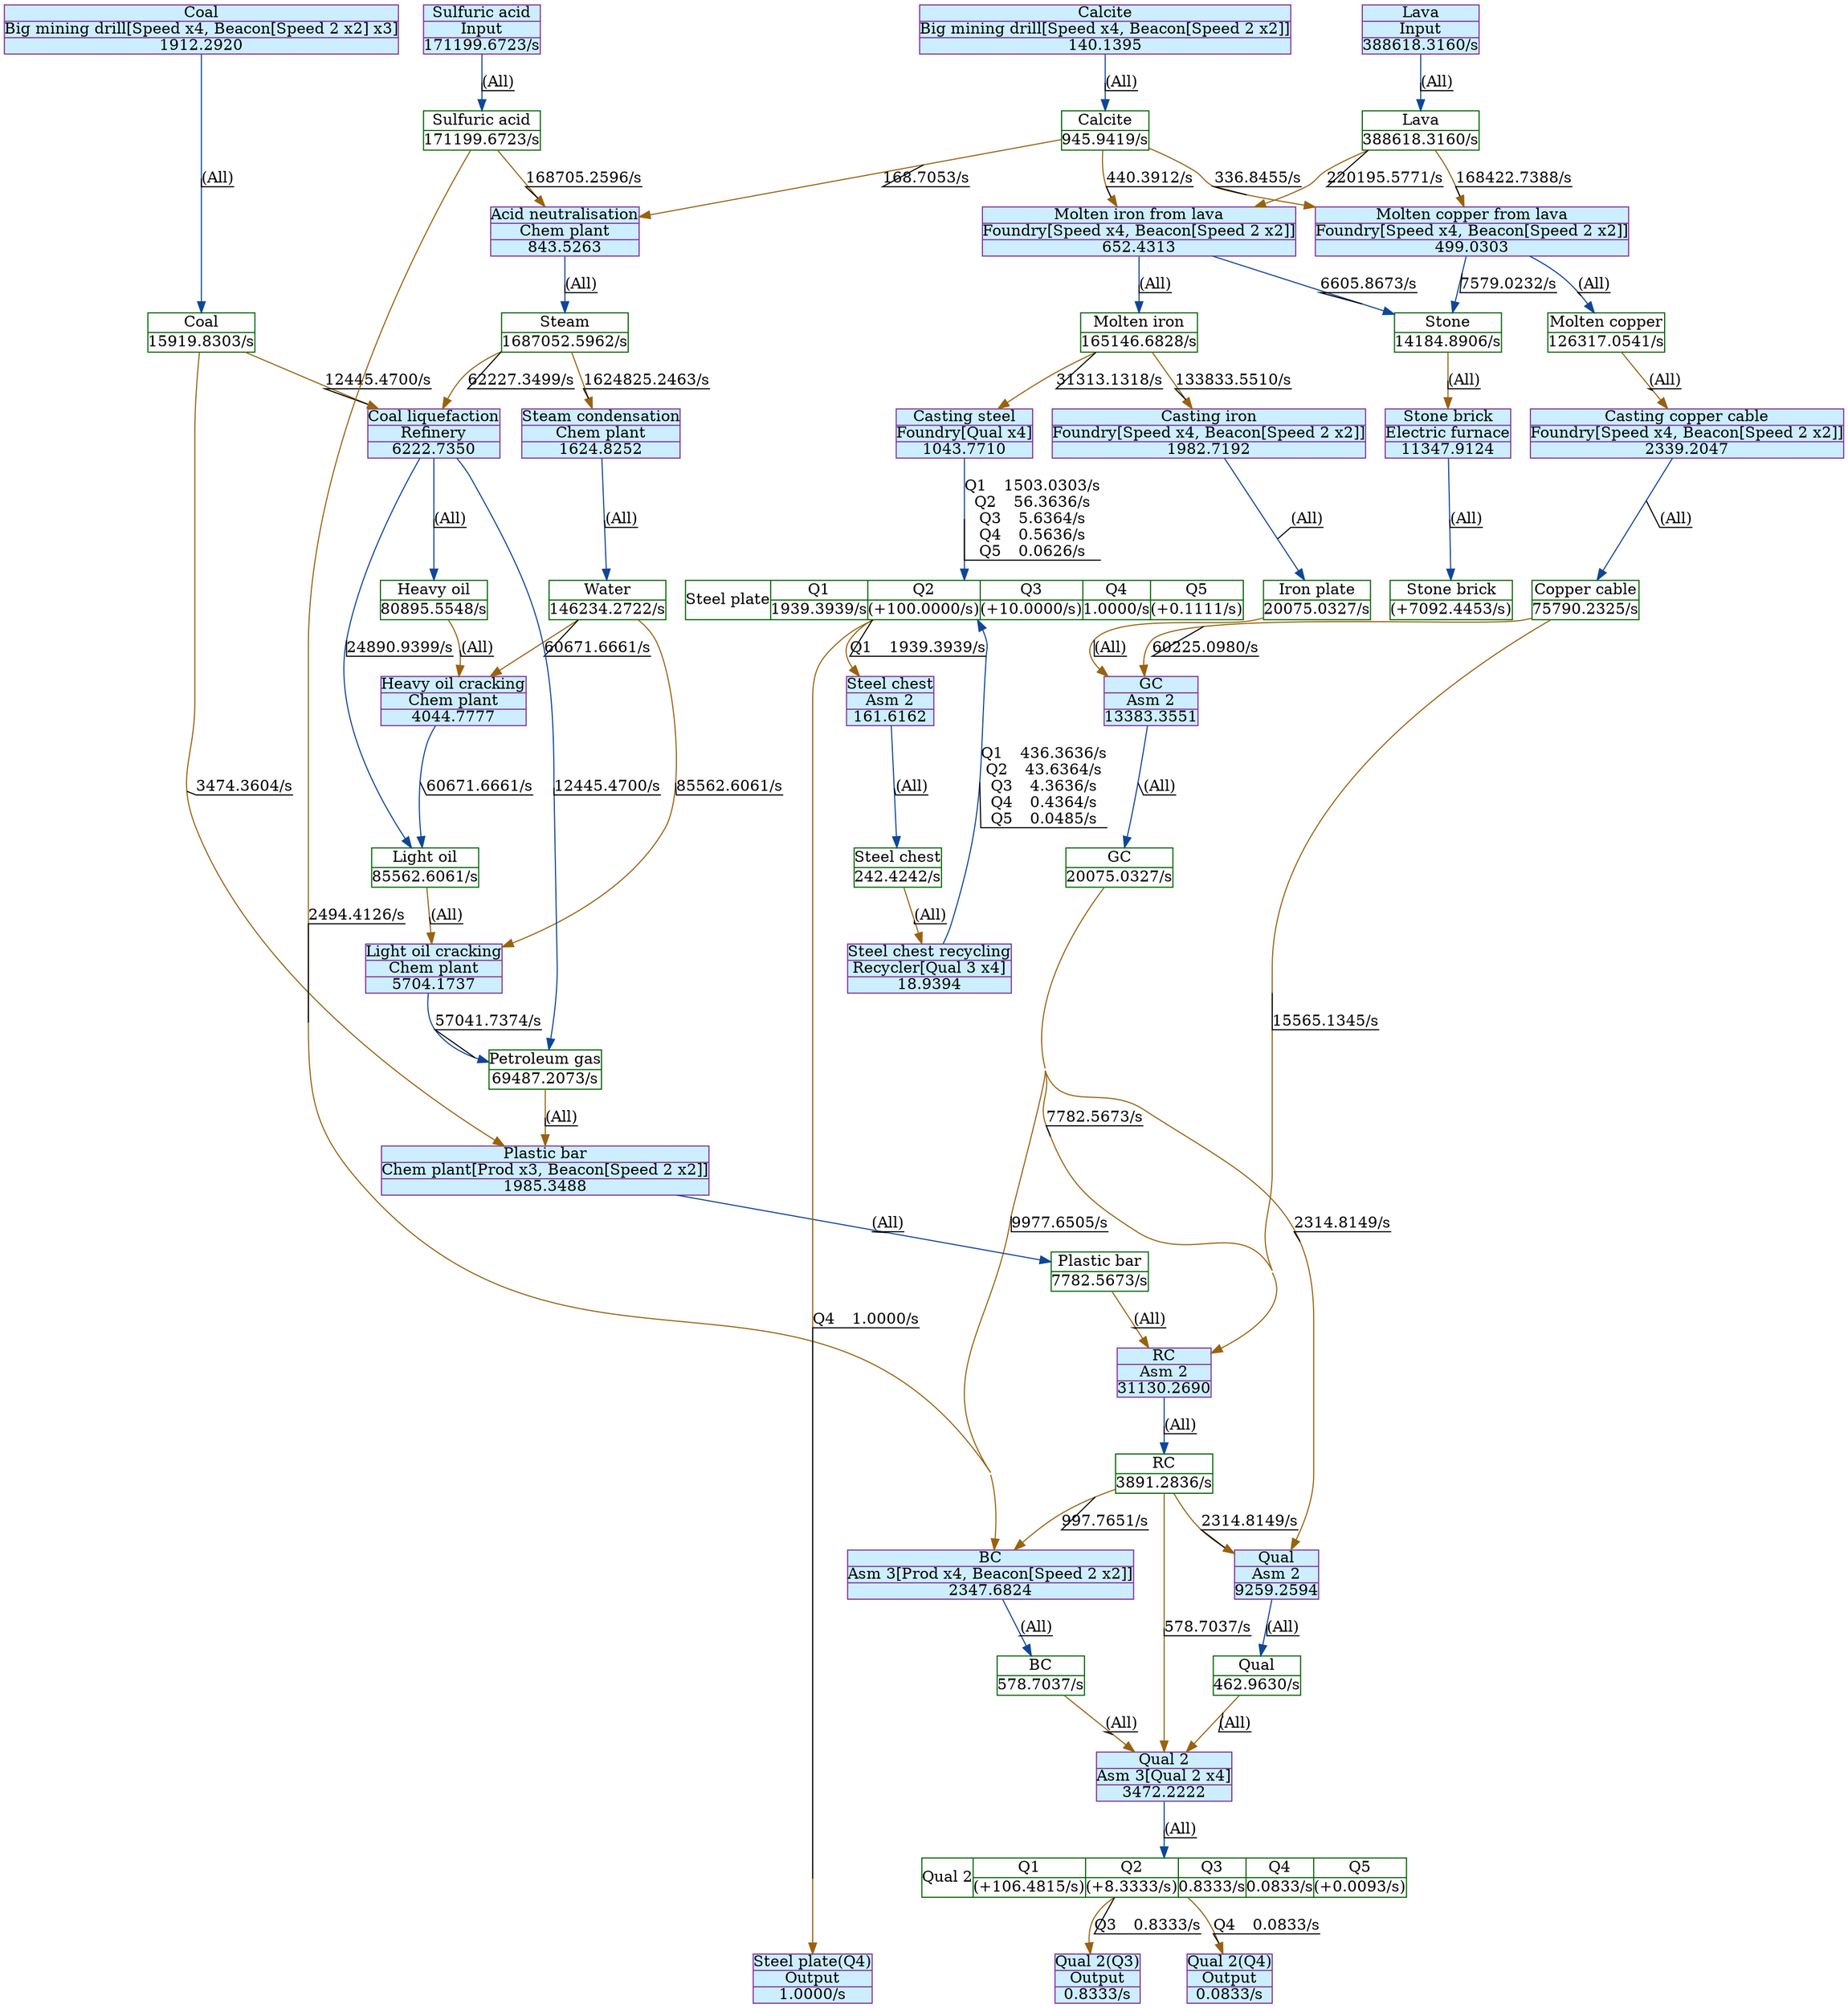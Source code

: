digraph {
    layout="dot"
    concentrate=true
    node [shape="record"; margin=0]
    edge [decorate=true]
    0 [color="#006400"; label="{GC|20075.0327/s}"]
    1 [color="#006400"; label="{Copper cable|75790.2325/s}"]
    2 [color="#006400"; label="{Iron plate|20075.0327/s}"]
    3 [color="#006400"; label="{Molten iron|165146.6828/s}"]
    4 [color="#006400"; label="{Petroleum gas|69487.2073/s}"]
    5 [color="#006400"; label="{Steam|1687052.5962/s}"]
    6 [color="#006400"; label="{Coal|15919.8303/s}"]
    7 [color="#006400"; label="{Light oil|85562.6061/s}"]
    8 [color="#006400"; label="{Heavy oil|80895.5548/s}"]
    9 [color="#006400"; label="{Plastic bar|7782.5673/s}"]
    10 [color="#006400"; label="{Lava|388618.3160/s}"]
    11 [color="#006400"; label="{Steel chest|242.4242/s}"]
    12 [color="#006400"; label="{Calcite|945.9419/s}"]
    13 [color="#006400"; label="{RC|3891.2836/s}"]
    14 [color="#006400"; label="{Water|146234.2722/s}"]
    15 [color="#006400"; label="{BC|578.7037/s}"]
    16 [color="#006400"; label="{Sulfuric acid|171199.6723/s}"]
    17 [color="#006400"; label="{Qual|462.9630/s}"]
    18 [color="#006400"; label="{Molten copper|126317.0541/s}"]
    19 [color="#006400"; label="{Stone|14184.8906/s}"]
    20 [color="#006400"; label="{Stone brick|(+7092.4453/s)}"]
    21 [style="filled"; color="#842e99"; fillcolor="#cceeff"; label="{GC|Asm 2|13383.3551}"]
    22 [style="filled"; color="#842e99"; fillcolor="#cceeff"; label="{Casting iron|Foundry[Speed x4, Beacon[Speed 2 x2]]|1982.7192}"]
    23 [style="filled"; color="#842e99"; fillcolor="#cceeff"; label="{Coal liquefaction|Refinery|6222.7350}"]
    24 [style="filled"; color="#842e99"; fillcolor="#cceeff"; label="{Plastic bar|Chem plant[Prod x3, Beacon[Speed 2 x2]]|1985.3488}"]
    25 [style="filled"; color="#842e99"; fillcolor="#cceeff"; label="{Lava|Input|388618.3160/s}"]
    26 [style="filled"; color="#842e99"; fillcolor="#cceeff"; label="{Qual 2(Q4)|Output|0.0833/s}"]
    27 [style="filled"; color="#842e99"; fillcolor="#cceeff"; label="{Steel chest recycling|Recycler[Qual 3 x4]|18.9394}"]
    28 [style="filled"; color="#842e99"; fillcolor="#cceeff"; label="{Calcite|Big mining drill[Speed x4, Beacon[Speed 2 x2]]|140.1395}"]
    29 [style="filled"; color="#842e99"; fillcolor="#cceeff"; label="{RC|Asm 2|31130.2690}"]
    30 [style="filled"; color="#842e99"; fillcolor="#cceeff"; label="{Steam condensation|Chem plant|1624.8252}"]
    31 [style="filled"; color="#842e99"; fillcolor="#cceeff"; label="{BC|Asm 3[Prod x4, Beacon[Speed 2 x2]]|2347.6824}"]
    32 [style="filled"; color="#842e99"; fillcolor="#cceeff"; label="{Qual 2|Asm 3[Qual 2 x4]|3472.2222}"]
    33 [style="filled"; color="#842e99"; fillcolor="#cceeff"; label="{Qual|Asm 2|9259.2594}"]
    34 [style="filled"; color="#842e99"; fillcolor="#cceeff"; label="{Casting copper cable|Foundry[Speed x4, Beacon[Speed 2 x2]]|2339.2047}"]
    35 [style="filled"; color="#842e99"; fillcolor="#cceeff"; label="{Steel plate(Q4)|Output|1.0000/s}"]
    36 [style="filled"; color="#842e99"; fillcolor="#cceeff"; label="{Coal|Big mining drill[Speed x4, Beacon[Speed 2 x2] x3]|1912.2920}"]
    37 [style="filled"; color="#842e99"; fillcolor="#cceeff"; label="{Casting steel|Foundry[Qual x4]|1043.7710}"]
    38 [style="filled"; color="#842e99"; fillcolor="#cceeff"; label="{Qual 2(Q3)|Output|0.8333/s}"]
    39 [style="filled"; color="#842e99"; fillcolor="#cceeff"; label="{Steel chest|Asm 2|161.6162}"]
    40 [style="filled"; color="#842e99"; fillcolor="#cceeff"; label="{Heavy oil cracking|Chem plant|4044.7777}"]
    41 [style="filled"; color="#842e99"; fillcolor="#cceeff"; label="{Acid neutralisation|Chem plant|843.5263}"]
    42 [style="filled"; color="#842e99"; fillcolor="#cceeff"; label="{Light oil cracking|Chem plant|5704.1737}"]
    43 [style="filled"; color="#842e99"; fillcolor="#cceeff"; label="{Molten iron from lava|Foundry[Speed x4, Beacon[Speed 2 x2]]|652.4313}"]
    44 [style="filled"; color="#842e99"; fillcolor="#cceeff"; label="{Sulfuric acid|Input|171199.6723/s}"]
    45 [style="filled"; color="#842e99"; fillcolor="#cceeff"; label="{Stone brick|Electric furnace|11347.9124}"]
    46 [style="filled"; color="#842e99"; fillcolor="#cceeff"; label="{Molten copper from lava|Foundry[Speed x4, Beacon[Speed 2 x2]]|499.0303}"]
    47 [color="#006400"; label="{Qual 2}|{Q1|(+106.4815/s)}|{Q2|(+8.3333/s)}|{Q3|0.8333/s}|{Q4|0.0833/s}|{Q5|(+0.0093/s)}"]
    48 [color="#006400"; label="{Steel plate}|{Q1|1939.3939/s}|{Q2|(+100.0000/s)}|{Q3|(+10.0000/s)}|{Q4|1.0000/s}|{Q5|(+0.1111/s)}"]
    0 -> 29 [color="#99620f"; label="7782.5673/s
"]
    0 -> 31 [color="#99620f"; label="9977.6505/s
"]
    0 -> 33 [color="#99620f"; label="2314.8149/s
"]
    1 -> 21 [color="#99620f"; label="60225.0980/s
"]
    1 -> 29 [color="#99620f"; label="15565.1345/s
"]
    2 -> 21 [color="#99620f"; label="(All)"]
    3 -> 22 [color="#99620f"; label="133833.5510/s
"]
    3 -> 37 [color="#99620f"; label="31313.1318/s
"]
    4 -> 24 [color="#99620f"; label="(All)"]
    5 -> 23 [color="#99620f"; label="62227.3499/s
"]
    5 -> 30 [color="#99620f"; label="1624825.2463/s
"]
    6 -> 23 [color="#99620f"; label="12445.4700/s
"]
    6 -> 24 [color="#99620f"; label="3474.3604/s
"]
    7 -> 42 [color="#99620f"; label="(All)"]
    8 -> 40 [color="#99620f"; label="(All)"]
    9 -> 29 [color="#99620f"; label="(All)"]
    10 -> 43 [color="#99620f"; label="220195.5771/s
"]
    10 -> 46 [color="#99620f"; label="168422.7388/s
"]
    11 -> 27 [color="#99620f"; label="(All)"]
    12 -> 41 [color="#99620f"; label="168.7053/s
"]
    12 -> 43 [color="#99620f"; label="440.3912/s
"]
    12 -> 46 [color="#99620f"; label="336.8455/s
"]
    13 -> 31 [color="#99620f"; label="997.7651/s
"]
    13 -> 32 [color="#99620f"; label="578.7037/s
"]
    13 -> 33 [color="#99620f"; label="2314.8149/s
"]
    14 -> 40 [color="#99620f"; label="60671.6661/s
"]
    14 -> 42 [color="#99620f"; label="85562.6061/s
"]
    15 -> 32 [color="#99620f"; label="(All)"]
    16 -> 31 [color="#99620f"; label="2494.4126/s
"]
    16 -> 41 [color="#99620f"; label="168705.2596/s
"]
    17 -> 32 [color="#99620f"; label="(All)"]
    18 -> 34 [color="#99620f"; label="(All)"]
    19 -> 45 [color="#99620f"; label="(All)"]
    21 -> 0 [color="#0f4699"; label="(All)"]
    22 -> 2 [color="#0f4699"; label="(All)"]
    23 -> 4 [color="#0f4699"; label="12445.4700/s
"]
    23 -> 7 [color="#0f4699"; label="24890.9399/s
"]
    23 -> 8 [color="#0f4699"; label="(All)"]
    24 -> 9 [color="#0f4699"; label="(All)"]
    25 -> 10 [color="#0f4699"; label="(All)"]
    27 -> 48 [color="#0f4699"; label="Q1	436.3636/s
Q2	43.6364/s
Q3	4.3636/s
Q4	0.4364/s
Q5	0.0485/s
"]
    28 -> 12 [color="#0f4699"; label="(All)"]
    29 -> 13 [color="#0f4699"; label="(All)"]
    30 -> 14 [color="#0f4699"; label="(All)"]
    31 -> 15 [color="#0f4699"; label="(All)"]
    32 -> 47 [color="#0f4699"; label="(All)"]
    33 -> 17 [color="#0f4699"; label="(All)"]
    34 -> 1 [color="#0f4699"; label="(All)"]
    36 -> 6 [color="#0f4699"; label="(All)"]
    37 -> 48 [color="#0f4699"; label="Q1	1503.0303/s
Q2	56.3636/s
Q3	5.6364/s
Q4	0.5636/s
Q5	0.0626/s
"]
    39 -> 11 [color="#0f4699"; label="(All)"]
    40 -> 7 [color="#0f4699"; label="60671.6661/s
"]
    41 -> 5 [color="#0f4699"; label="(All)"]
    42 -> 4 [color="#0f4699"; label="57041.7374/s
"]
    43 -> 19 [color="#0f4699"; label="6605.8673/s
"]
    43 -> 3 [color="#0f4699"; label="(All)"]
    44 -> 16 [color="#0f4699"; label="(All)"]
    45 -> 20 [color="#0f4699"; label="(All)"]
    46 -> 19 [color="#0f4699"; label="7579.0232/s
"]
    46 -> 18 [color="#0f4699"; label="(All)"]
    47 -> 26 [color="#99620f"; label="Q4	0.0833/s
"]
    47 -> 38 [color="#99620f"; label="Q3	0.8333/s
"]
    48 -> 35 [color="#99620f"; label="Q4	1.0000/s
"]
    48 -> 39 [color="#99620f"; label="Q1	1939.3939/s
"]
    subgraph {
        rank="source"
        25
        28
        36
        44
    }
    subgraph {
        rank="sink"
        26
        35
        38
    }
}

